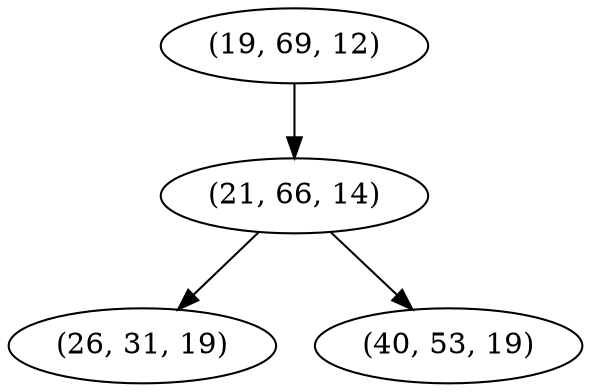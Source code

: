 digraph tree {
    "(19, 69, 12)";
    "(21, 66, 14)";
    "(26, 31, 19)";
    "(40, 53, 19)";
    "(19, 69, 12)" -> "(21, 66, 14)";
    "(21, 66, 14)" -> "(26, 31, 19)";
    "(21, 66, 14)" -> "(40, 53, 19)";
}
